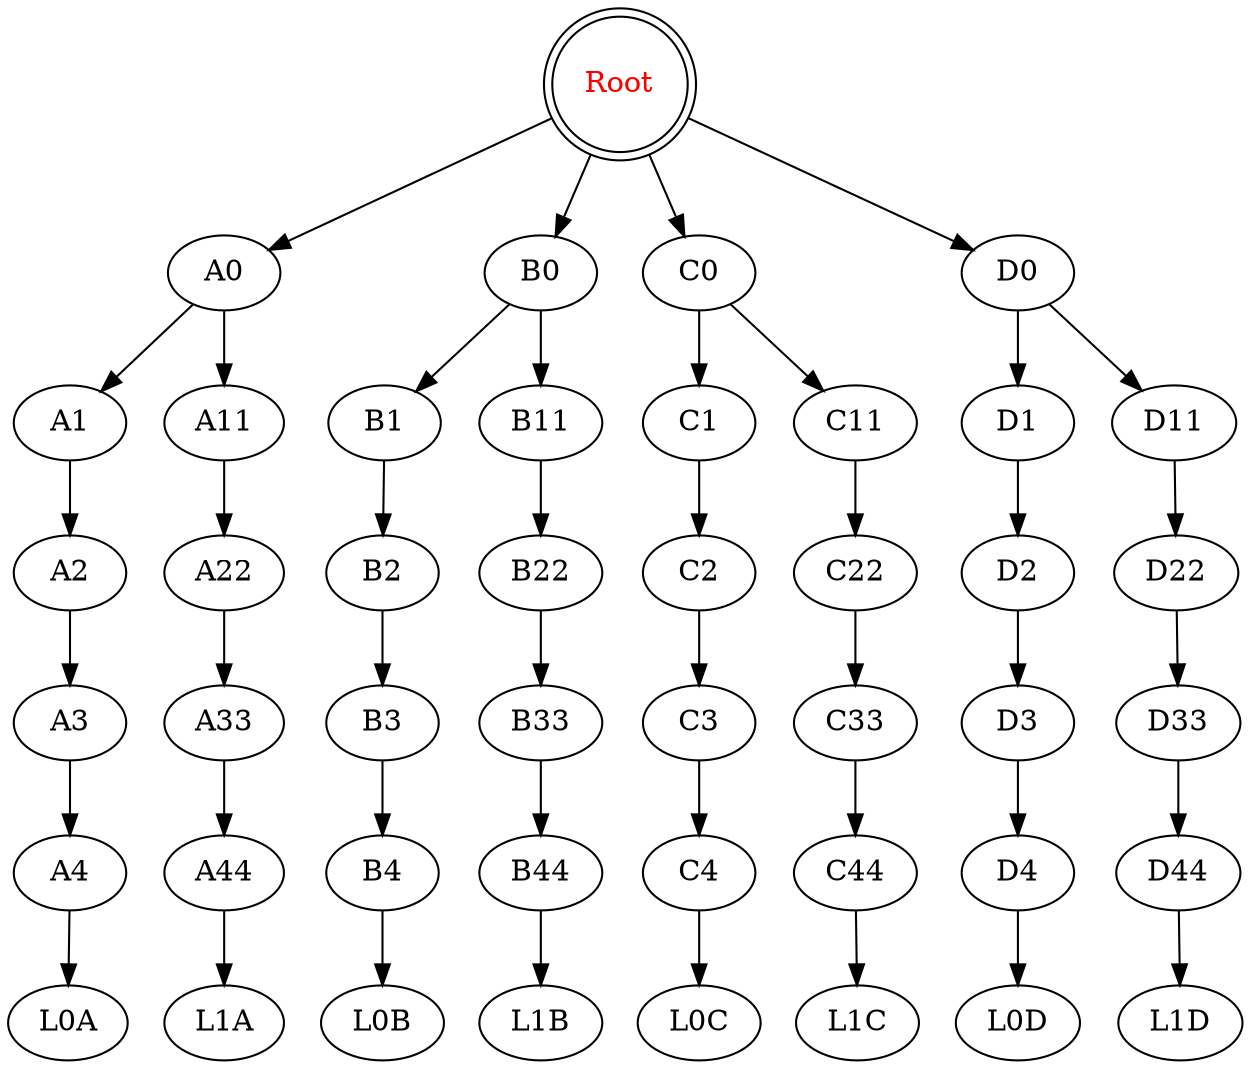 digraph Tree {
	
	{R0 [label="Root", shape=doublecircle, fontcolor=red]} -> {A0; B0; C0; D0;}
	
	A0 -> {A1; A11;}
	A1 -> A2 -> A3 -> A4 -> L0A;
	A11 -> A22 -> A33 -> A44 -> L1A;

	B0 -> {B1; B11;}
	B1 -> B2 -> B3 -> B4 -> L0B;
	B11 -> B22 -> B33 -> B44 -> L1B;

	C0 -> {C1; C11;}
	C1 -> C2 -> C3 -> C4 -> L0C;
	C11 -> C22 -> C33 -> C44 -> L1C;

	D0 -> {D1; D11;}
	D1 -> D2 -> D3 -> D4 -> L0D;
	D11 -> D22 -> D33 -> D44 -> L1D;
}